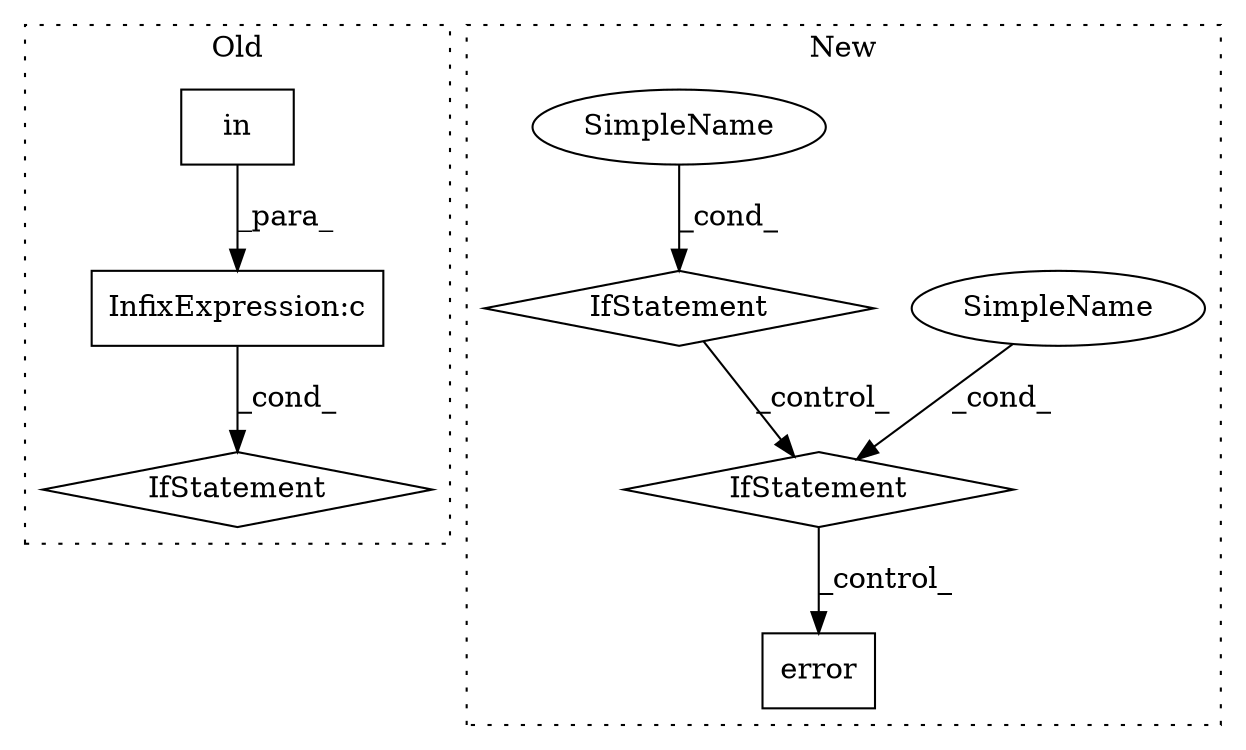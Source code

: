 digraph G {
subgraph cluster0 {
1 [label="in" a="105" s="1459" l="26" shape="box"];
3 [label="IfStatement" a="25" s="1448,1529" l="4,2" shape="diamond"];
8 [label="InfixExpression:c" a="27" s="1486" l="4" shape="box"];
label = "Old";
style="dotted";
}
subgraph cluster1 {
2 [label="error" a="32" s="1852,1901" l="6,1" shape="box"];
4 [label="IfStatement" a="25" s="1417,1456" l="4,2" shape="diamond"];
5 [label="SimpleName" a="42" s="" l="" shape="ellipse"];
6 [label="SimpleName" a="42" s="" l="" shape="ellipse"];
7 [label="IfStatement" a="25" s="1180,1219" l="4,2" shape="diamond"];
label = "New";
style="dotted";
}
1 -> 8 [label="_para_"];
4 -> 2 [label="_control_"];
5 -> 4 [label="_cond_"];
6 -> 7 [label="_cond_"];
7 -> 4 [label="_control_"];
8 -> 3 [label="_cond_"];
}